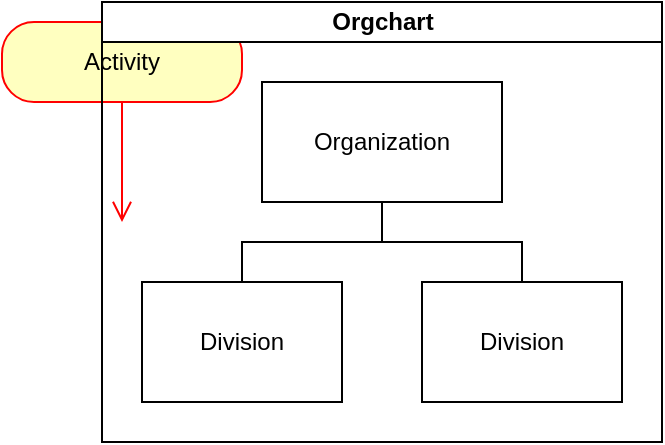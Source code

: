<mxfile version="13.6.2" type="github"><diagram id="5Vk04ddBtMt-ASfcW53o" name="Page-1"><mxGraphModel dx="782" dy="483" grid="1" gridSize="10" guides="1" tooltips="1" connect="1" arrows="1" fold="1" page="1" pageScale="1" pageWidth="827" pageHeight="1169" math="0" shadow="0"><root><mxCell id="0"/><mxCell id="1" parent="0"/><mxCell id="nd5fgXIlBZjK4NCDA40U-1" value="Activity" style="rounded=1;whiteSpace=wrap;html=1;arcSize=40;fontColor=#000000;fillColor=#ffffc0;strokeColor=#ff0000;" parent="1" vertex="1"><mxGeometry x="290" y="370" width="120" height="40" as="geometry"/></mxCell><mxCell id="nd5fgXIlBZjK4NCDA40U-2" value="" style="edgeStyle=orthogonalEdgeStyle;html=1;verticalAlign=bottom;endArrow=open;endSize=8;strokeColor=#ff0000;" parent="1" source="nd5fgXIlBZjK4NCDA40U-1" edge="1"><mxGeometry relative="1" as="geometry"><mxPoint x="350" y="470" as="targetPoint"/></mxGeometry></mxCell><mxCell id="nd5fgXIlBZjK4NCDA40U-3" value="Orgchart" style="swimlane;html=1;startSize=20;horizontal=1;containerType=tree;newEdgeStyle={&quot;edgeStyle&quot;:&quot;elbowEdgeStyle&quot;,&quot;startArrow&quot;:&quot;none&quot;,&quot;endArrow&quot;:&quot;none&quot;};" parent="1" vertex="1"><mxGeometry x="340" y="360" width="280" height="220" as="geometry"/></mxCell><mxCell id="nd5fgXIlBZjK4NCDA40U-4" value="" style="edgeStyle=elbowEdgeStyle;elbow=vertical;startArrow=none;endArrow=none;rounded=0;" parent="nd5fgXIlBZjK4NCDA40U-3" source="nd5fgXIlBZjK4NCDA40U-6" target="nd5fgXIlBZjK4NCDA40U-7" edge="1"><mxGeometry relative="1" as="geometry"/></mxCell><mxCell id="nd5fgXIlBZjK4NCDA40U-5" value="" style="edgeStyle=elbowEdgeStyle;elbow=vertical;startArrow=none;endArrow=none;rounded=0;" parent="nd5fgXIlBZjK4NCDA40U-3" source="nd5fgXIlBZjK4NCDA40U-6" target="nd5fgXIlBZjK4NCDA40U-8" edge="1"><mxGeometry relative="1" as="geometry"/></mxCell><UserObject label="Organization" treeRoot="1" id="nd5fgXIlBZjK4NCDA40U-6"><mxCell style="whiteSpace=wrap;html=1;align=center;treeFolding=1;treeMoving=1;newEdgeStyle={&quot;edgeStyle&quot;:&quot;elbowEdgeStyle&quot;,&quot;startArrow&quot;:&quot;none&quot;,&quot;endArrow&quot;:&quot;none&quot;};" parent="nd5fgXIlBZjK4NCDA40U-3" vertex="1"><mxGeometry x="80" y="40" width="120" height="60" as="geometry"/></mxCell></UserObject><mxCell id="nd5fgXIlBZjK4NCDA40U-7" value="Division" style="whiteSpace=wrap;html=1;align=center;verticalAlign=middle;treeFolding=1;treeMoving=1;newEdgeStyle={&quot;edgeStyle&quot;:&quot;elbowEdgeStyle&quot;,&quot;startArrow&quot;:&quot;none&quot;,&quot;endArrow&quot;:&quot;none&quot;};" parent="nd5fgXIlBZjK4NCDA40U-3" vertex="1"><mxGeometry x="20" y="140" width="100" height="60" as="geometry"/></mxCell><mxCell id="nd5fgXIlBZjK4NCDA40U-8" value="Division" style="whiteSpace=wrap;html=1;align=center;verticalAlign=middle;treeFolding=1;treeMoving=1;newEdgeStyle={&quot;edgeStyle&quot;:&quot;elbowEdgeStyle&quot;,&quot;startArrow&quot;:&quot;none&quot;,&quot;endArrow&quot;:&quot;none&quot;};" parent="nd5fgXIlBZjK4NCDA40U-3" vertex="1"><mxGeometry x="160" y="140" width="100" height="60" as="geometry"/></mxCell></root></mxGraphModel></diagram></mxfile>
